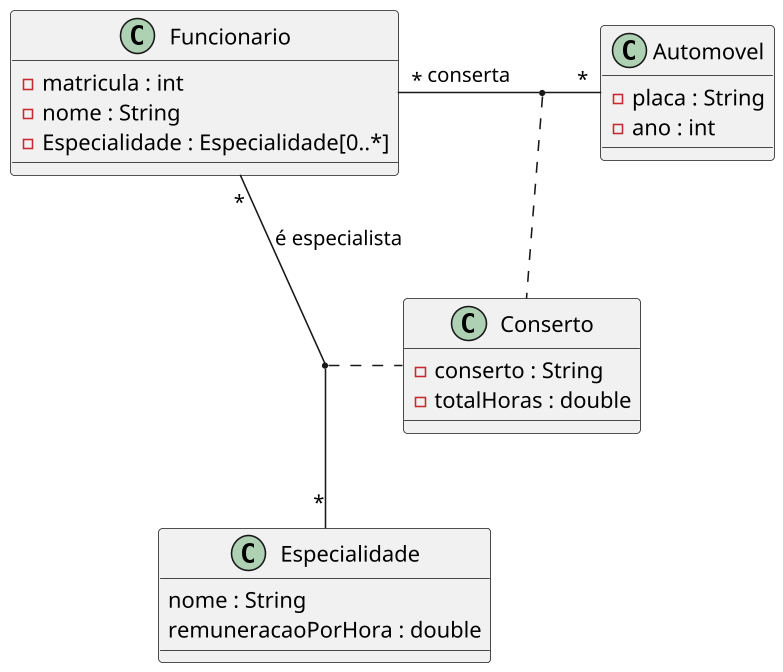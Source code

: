 @startuml

skinparam defaultFontName "Source Code Pro"
skinparam dpi 150

Funcionario "*" -right- "*" Automovel : conserta
Funcionario "*" -down- "*" Especialidade : é especialista

(Funcionario, Automovel) .. Conserto
(Funcionario, Especialidade) .. Conserto

class Conserto {
  - conserto : String
  - totalHoras : double
}

class Funcionario {
  - matricula : int
  - nome : String
  - Especialidade : Especialidade[0..*]
}

class Automovel {
  - placa : String
  - ano : int
}

class Especialidade {
  nome : String
  remuneracaoPorHora : double
}

@enduml